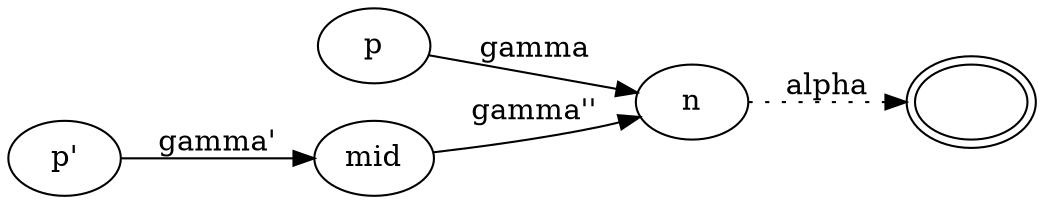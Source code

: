 digraph "A" {
  rankdir=LR;
  "acc" [label="", peripheries=2];

  "p" -> "n"  [label="gamma"];
  "n" -> "acc" [label="alpha", style="dotted"];

  "p'" -> "mid" [label="gamma'"];
  "mid" -> "n" [label="gamma''"];
}
